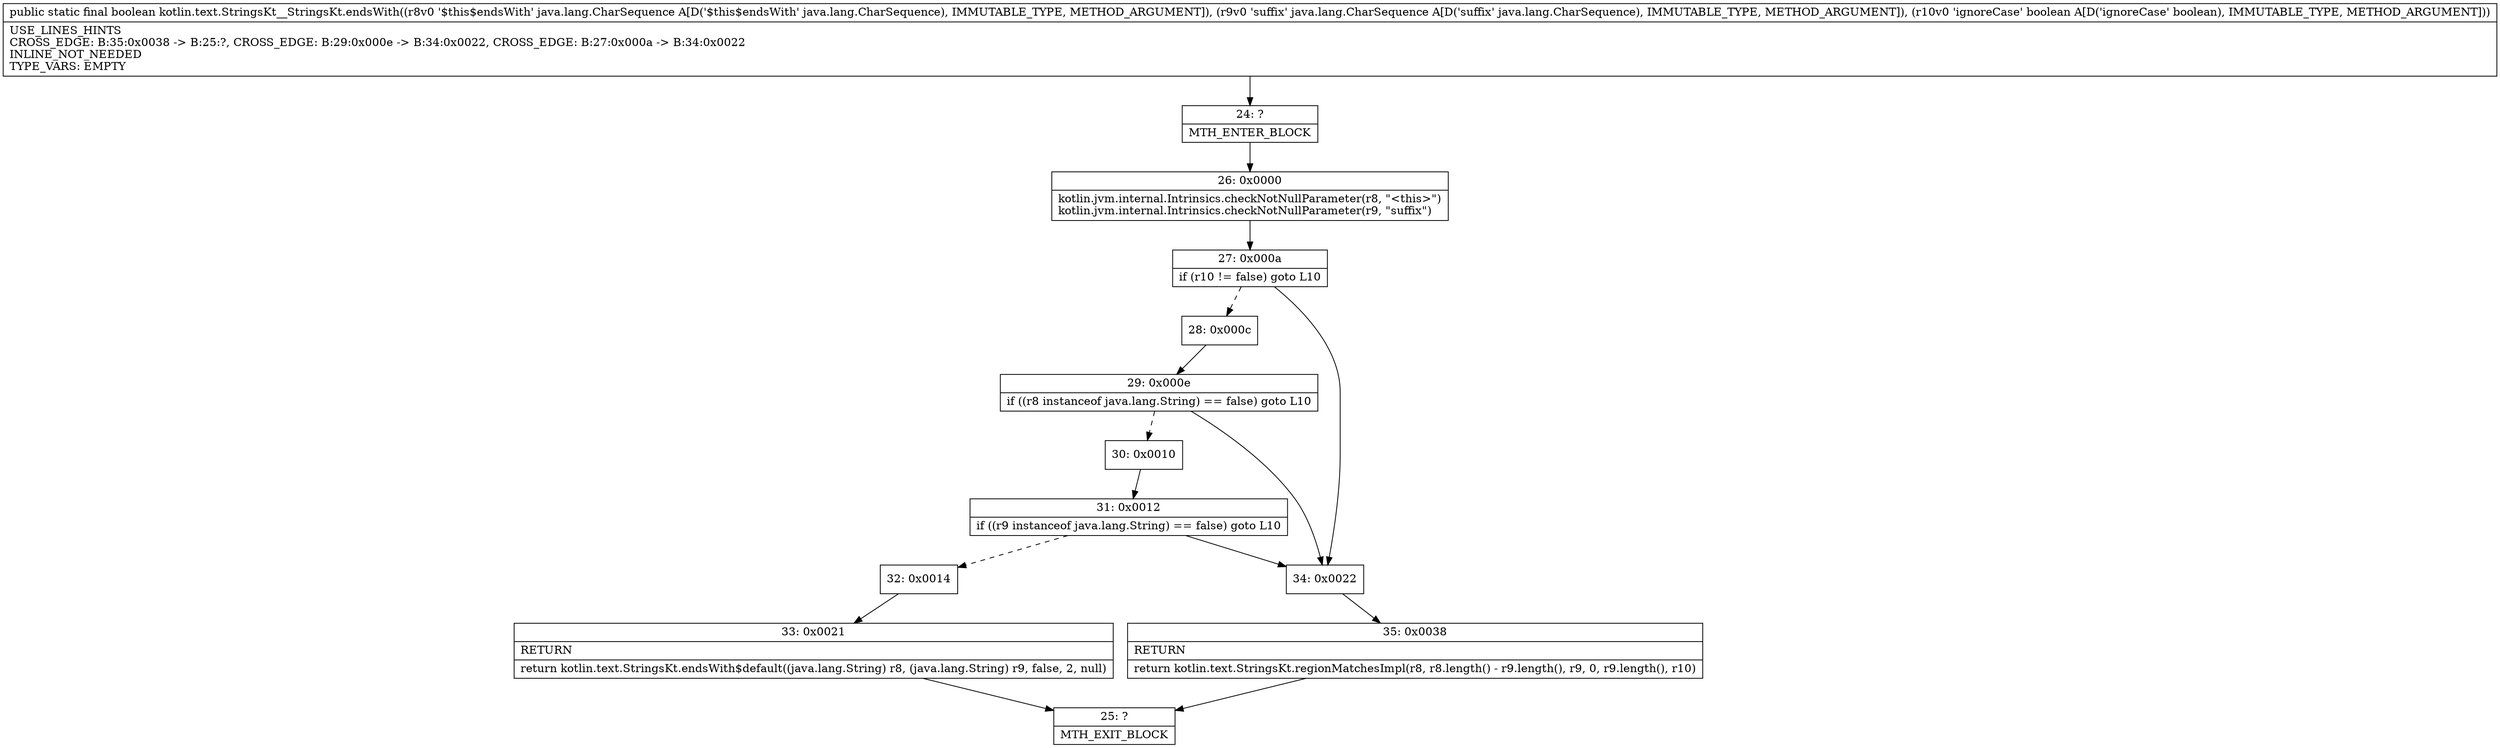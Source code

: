 digraph "CFG forkotlin.text.StringsKt__StringsKt.endsWith(Ljava\/lang\/CharSequence;Ljava\/lang\/CharSequence;Z)Z" {
Node_24 [shape=record,label="{24\:\ ?|MTH_ENTER_BLOCK\l}"];
Node_26 [shape=record,label="{26\:\ 0x0000|kotlin.jvm.internal.Intrinsics.checkNotNullParameter(r8, \"\<this\>\")\lkotlin.jvm.internal.Intrinsics.checkNotNullParameter(r9, \"suffix\")\l}"];
Node_27 [shape=record,label="{27\:\ 0x000a|if (r10 != false) goto L10\l}"];
Node_28 [shape=record,label="{28\:\ 0x000c}"];
Node_29 [shape=record,label="{29\:\ 0x000e|if ((r8 instanceof java.lang.String) == false) goto L10\l}"];
Node_30 [shape=record,label="{30\:\ 0x0010}"];
Node_31 [shape=record,label="{31\:\ 0x0012|if ((r9 instanceof java.lang.String) == false) goto L10\l}"];
Node_32 [shape=record,label="{32\:\ 0x0014}"];
Node_33 [shape=record,label="{33\:\ 0x0021|RETURN\l|return kotlin.text.StringsKt.endsWith$default((java.lang.String) r8, (java.lang.String) r9, false, 2, null)\l}"];
Node_25 [shape=record,label="{25\:\ ?|MTH_EXIT_BLOCK\l}"];
Node_34 [shape=record,label="{34\:\ 0x0022}"];
Node_35 [shape=record,label="{35\:\ 0x0038|RETURN\l|return kotlin.text.StringsKt.regionMatchesImpl(r8, r8.length() \- r9.length(), r9, 0, r9.length(), r10)\l}"];
MethodNode[shape=record,label="{public static final boolean kotlin.text.StringsKt__StringsKt.endsWith((r8v0 '$this$endsWith' java.lang.CharSequence A[D('$this$endsWith' java.lang.CharSequence), IMMUTABLE_TYPE, METHOD_ARGUMENT]), (r9v0 'suffix' java.lang.CharSequence A[D('suffix' java.lang.CharSequence), IMMUTABLE_TYPE, METHOD_ARGUMENT]), (r10v0 'ignoreCase' boolean A[D('ignoreCase' boolean), IMMUTABLE_TYPE, METHOD_ARGUMENT]))  | USE_LINES_HINTS\lCROSS_EDGE: B:35:0x0038 \-\> B:25:?, CROSS_EDGE: B:29:0x000e \-\> B:34:0x0022, CROSS_EDGE: B:27:0x000a \-\> B:34:0x0022\lINLINE_NOT_NEEDED\lTYPE_VARS: EMPTY\l}"];
MethodNode -> Node_24;Node_24 -> Node_26;
Node_26 -> Node_27;
Node_27 -> Node_28[style=dashed];
Node_27 -> Node_34;
Node_28 -> Node_29;
Node_29 -> Node_30[style=dashed];
Node_29 -> Node_34;
Node_30 -> Node_31;
Node_31 -> Node_32[style=dashed];
Node_31 -> Node_34;
Node_32 -> Node_33;
Node_33 -> Node_25;
Node_34 -> Node_35;
Node_35 -> Node_25;
}


